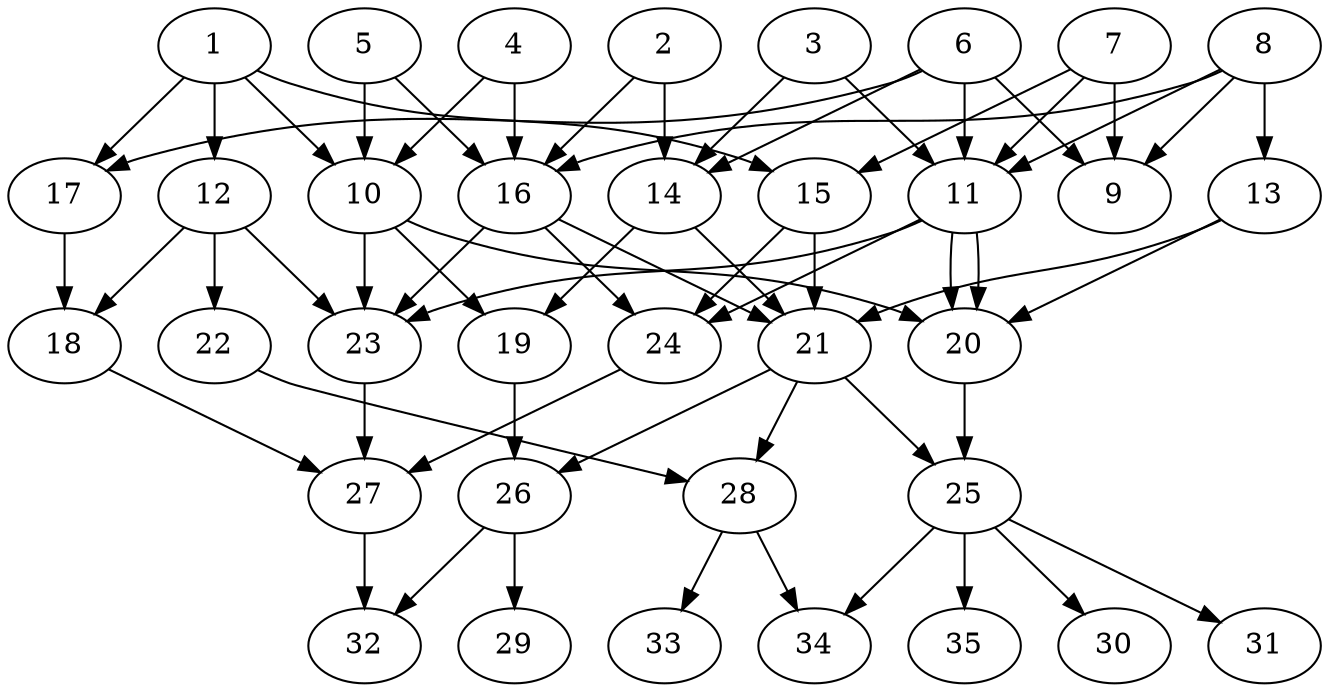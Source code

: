 // DAG (tier=2-normal, mode=data, n=35, ccr=0.427, fat=0.618, density=0.440, regular=0.499, jump=0.181, mindata=2097152, maxdata=16777216)
// DAG automatically generated by daggen at Sun Aug 24 16:33:34 2025
// /home/ermia/Project/Environments/daggen/bin/daggen --dot --ccr 0.427 --fat 0.618 --regular 0.499 --density 0.440 --jump 0.181 --mindata 2097152 --maxdata 16777216 -n 35 
digraph G {
  1 [size="1478847403015106", alpha="0.17", expect_size="739423701507553"]
  1 -> 10 [size ="76001627340800"]
  1 -> 12 [size ="76001627340800"]
  1 -> 15 [size ="76001627340800"]
  1 -> 17 [size ="76001627340800"]
  2 [size="2314652026471100448768", alpha="0.07", expect_size="1157326013235550224384"]
  2 -> 14 [size ="1399846644744192"]
  2 -> 16 [size ="1399846644744192"]
  3 [size="1551028215767373824", alpha="0.01", expect_size="775514107883686912"]
  3 -> 11 [size ="620421447680000"]
  3 -> 14 [size ="620421447680000"]
  4 [size="3343004046147444539392", alpha="0.01", expect_size="1671502023073722269696"]
  4 -> 10 [size ="1788605609541632"]
  4 -> 16 [size ="1788605609541632"]
  5 [size="4210293091228834594816", alpha="0.07", expect_size="2105146545614417297408"]
  5 -> 10 [size ="2085922682175488"]
  5 -> 16 [size ="2085922682175488"]
  6 [size="1636011332060764416", alpha="0.10", expect_size="818005666030382208"]
  6 -> 9 [size ="1154606528724992"]
  6 -> 11 [size ="1154606528724992"]
  6 -> 14 [size ="1154606528724992"]
  6 -> 17 [size ="1154606528724992"]
  7 [size="2027473946693074944000", alpha="0.07", expect_size="1013736973346537472000"]
  7 -> 9 [size ="1281524288716800"]
  7 -> 11 [size ="1281524288716800"]
  7 -> 15 [size ="1281524288716800"]
  8 [size="1020407178385030912", alpha="0.18", expect_size="510203589192515456"]
  8 -> 9 [size ="1591743610880000"]
  8 -> 11 [size ="1591743610880000"]
  8 -> 13 [size ="1591743610880000"]
  8 -> 16 [size ="1591743610880000"]
  9 [size="15314952628710532", alpha="0.01", expect_size="7657476314355266"]
  10 [size="590728261484639420416", alpha="0.18", expect_size="295364130742319710208"]
  10 -> 19 [size ="563224864882688"]
  10 -> 20 [size ="563224864882688"]
  10 -> 23 [size ="563224864882688"]
  11 [size="187046263576981568", alpha="0.04", expect_size="93523131788490784"]
  11 -> 20 [size ="382772392755200"]
  11 -> 20 [size ="382772392755200"]
  11 -> 23 [size ="382772392755200"]
  11 -> 24 [size ="382772392755200"]
  12 [size="46036680704000000000", alpha="0.01", expect_size="23018340352000000000"]
  12 -> 18 [size ="102760448000000"]
  12 -> 22 [size ="102760448000000"]
  12 -> 23 [size ="102760448000000"]
  13 [size="27369739016069971968", alpha="0.15", expect_size="13684869508034985984"]
  13 -> 20 [size ="72655822651392"]
  13 -> 21 [size ="72655822651392"]
  14 [size="25270494161706404", alpha="0.02", expect_size="12635247080853202"]
  14 -> 19 [size ="462220093816832"]
  14 -> 21 [size ="462220093816832"]
  15 [size="169091007110477152", alpha="0.20", expect_size="84545503555238576"]
  15 -> 21 [size ="170927920775168"]
  15 -> 24 [size ="170927920775168"]
  16 [size="388541420812657229824", alpha="0.13", expect_size="194270710406328614912"]
  16 -> 21 [size ="425972474052608"]
  16 -> 23 [size ="425972474052608"]
  16 -> 24 [size ="425972474052608"]
  17 [size="3216875038740425211904", alpha="0.06", expect_size="1608437519370212605952"]
  17 -> 18 [size ="1743329372930048"]
  18 [size="67475102507898040", alpha="0.09", expect_size="33737551253949020"]
  18 -> 27 [size ="109018559283200"]
  19 [size="2085254274195072", alpha="0.05", expect_size="1042627137097536"]
  19 -> 26 [size ="157713346592768"]
  20 [size="107872933940445424", alpha="0.19", expect_size="53936466970222712"]
  20 -> 25 [size ="1875878271254528"]
  21 [size="3227597946725473452032", alpha="0.05", expect_size="1613798973362736726016"]
  21 -> 25 [size ="1747201285947392"]
  21 -> 26 [size ="1747201285947392"]
  21 -> 28 [size ="1747201285947392"]
  22 [size="2557311564012152832", alpha="0.15", expect_size="1278655782006076416"]
  22 -> 28 [size ="912728877170688"]
  23 [size="111123691399544832000", alpha="0.11", expect_size="55561845699772416000"]
  23 -> 27 [size ="184910295859200"]
  24 [size="4529818196311315968", alpha="0.17", expect_size="2264909098155657984"]
  24 -> 27 [size ="2204496998432768"]
  25 [size="624396474124110336", alpha="0.07", expect_size="312198237062055168"]
  25 -> 30 [size ="235813870764032"]
  25 -> 31 [size ="235813870764032"]
  25 -> 34 [size ="235813870764032"]
  25 -> 35 [size ="235813870764032"]
  26 [size="52961910784204760", alpha="0.04", expect_size="26480955392102380"]
  26 -> 29 [size ="48157455024128"]
  26 -> 32 [size ="48157455024128"]
  27 [size="762466091064343424", alpha="0.06", expect_size="381233045532171712"]
  27 -> 32 [size ="532584534638592"]
  28 [size="769710111830864384", alpha="0.03", expect_size="384855055915432192"]
  28 -> 33 [size ="334849105723392"]
  28 -> 34 [size ="334849105723392"]
  29 [size="2174764904937996800", alpha="0.02", expect_size="1087382452468998400"]
  30 [size="92991162064388960", alpha="0.02", expect_size="46495581032194480"]
  31 [size="31206142043064944", alpha="0.10", expect_size="15603071021532472"]
  32 [size="12715496617489892", alpha="0.09", expect_size="6357748308744946"]
  33 [size="47936355276158880", alpha="0.15", expect_size="23968177638079440"]
  34 [size="2968699874125355520", alpha="0.05", expect_size="1484349937062677760"]
  35 [size="64545183682324872", alpha="0.05", expect_size="32272591841162436"]
}